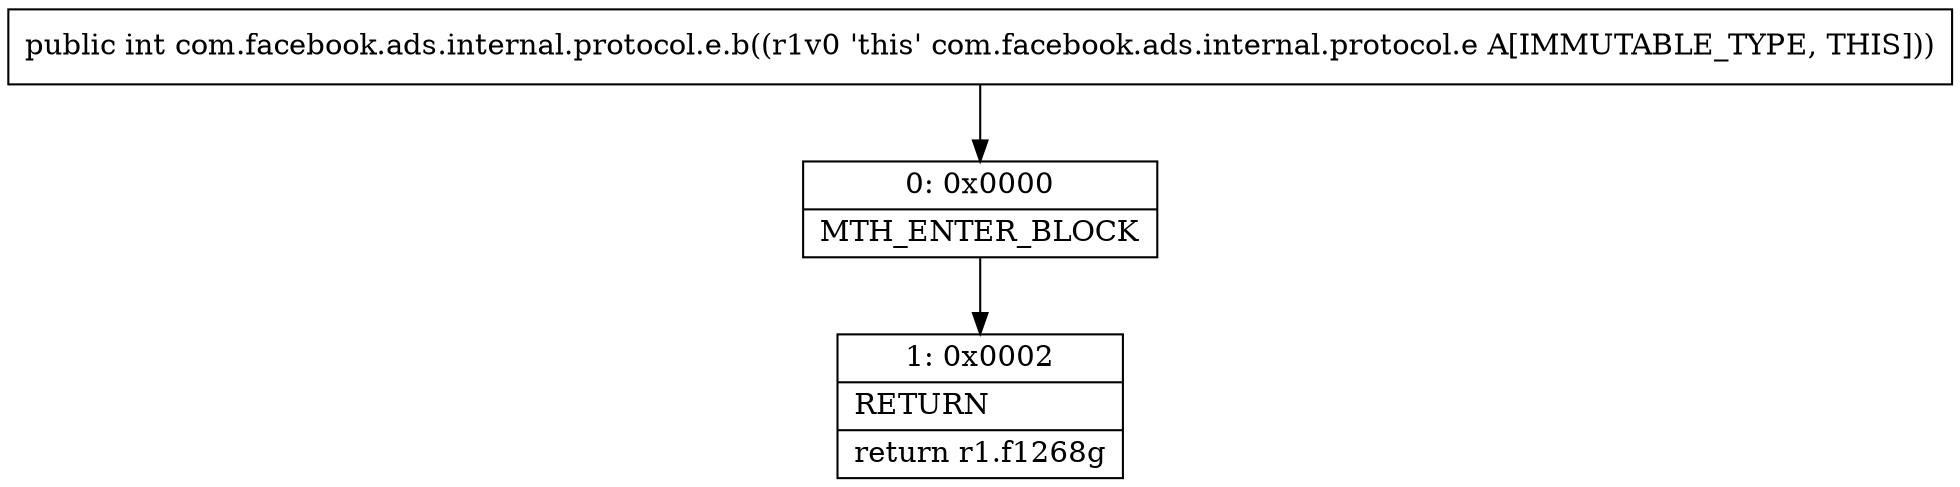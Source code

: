 digraph "CFG forcom.facebook.ads.internal.protocol.e.b()I" {
Node_0 [shape=record,label="{0\:\ 0x0000|MTH_ENTER_BLOCK\l}"];
Node_1 [shape=record,label="{1\:\ 0x0002|RETURN\l|return r1.f1268g\l}"];
MethodNode[shape=record,label="{public int com.facebook.ads.internal.protocol.e.b((r1v0 'this' com.facebook.ads.internal.protocol.e A[IMMUTABLE_TYPE, THIS])) }"];
MethodNode -> Node_0;
Node_0 -> Node_1;
}

